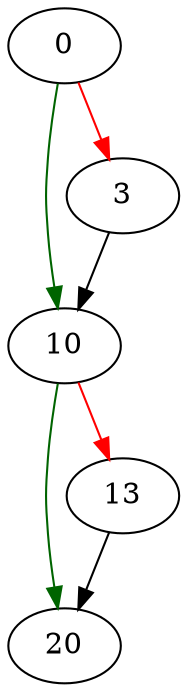 strict digraph "free_spareline" {
	// Node definitions.
	0 [entry=true];
	10;
	3;
	20;
	13;

	// Edge definitions.
	0 -> 10 [
		color=darkgreen
		cond=true
	];
	0 -> 3 [
		color=red
		cond=false
	];
	10 -> 20 [
		color=darkgreen
		cond=true
	];
	10 -> 13 [
		color=red
		cond=false
	];
	3 -> 10;
	13 -> 20;
}